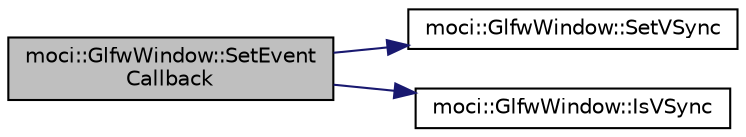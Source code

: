 digraph "moci::GlfwWindow::SetEventCallback"
{
 // INTERACTIVE_SVG=YES
  edge [fontname="Helvetica",fontsize="10",labelfontname="Helvetica",labelfontsize="10"];
  node [fontname="Helvetica",fontsize="10",shape=record];
  rankdir="LR";
  Node7 [label="moci::GlfwWindow::SetEvent\lCallback",height=0.2,width=0.4,color="black", fillcolor="grey75", style="filled", fontcolor="black"];
  Node7 -> Node8 [color="midnightblue",fontsize="10",style="solid",fontname="Helvetica"];
  Node8 [label="moci::GlfwWindow::SetVSync",height=0.2,width=0.4,color="black", fillcolor="white", style="filled",URL="$classmoci_1_1GlfwWindow.html#a436267a23bbd01d4834fcf401782d4c1"];
  Node7 -> Node9 [color="midnightblue",fontsize="10",style="solid",fontname="Helvetica"];
  Node9 [label="moci::GlfwWindow::IsVSync",height=0.2,width=0.4,color="black", fillcolor="white", style="filled",URL="$classmoci_1_1GlfwWindow.html#af6119043d7e96402f77c48a7e05dc3d4"];
}
